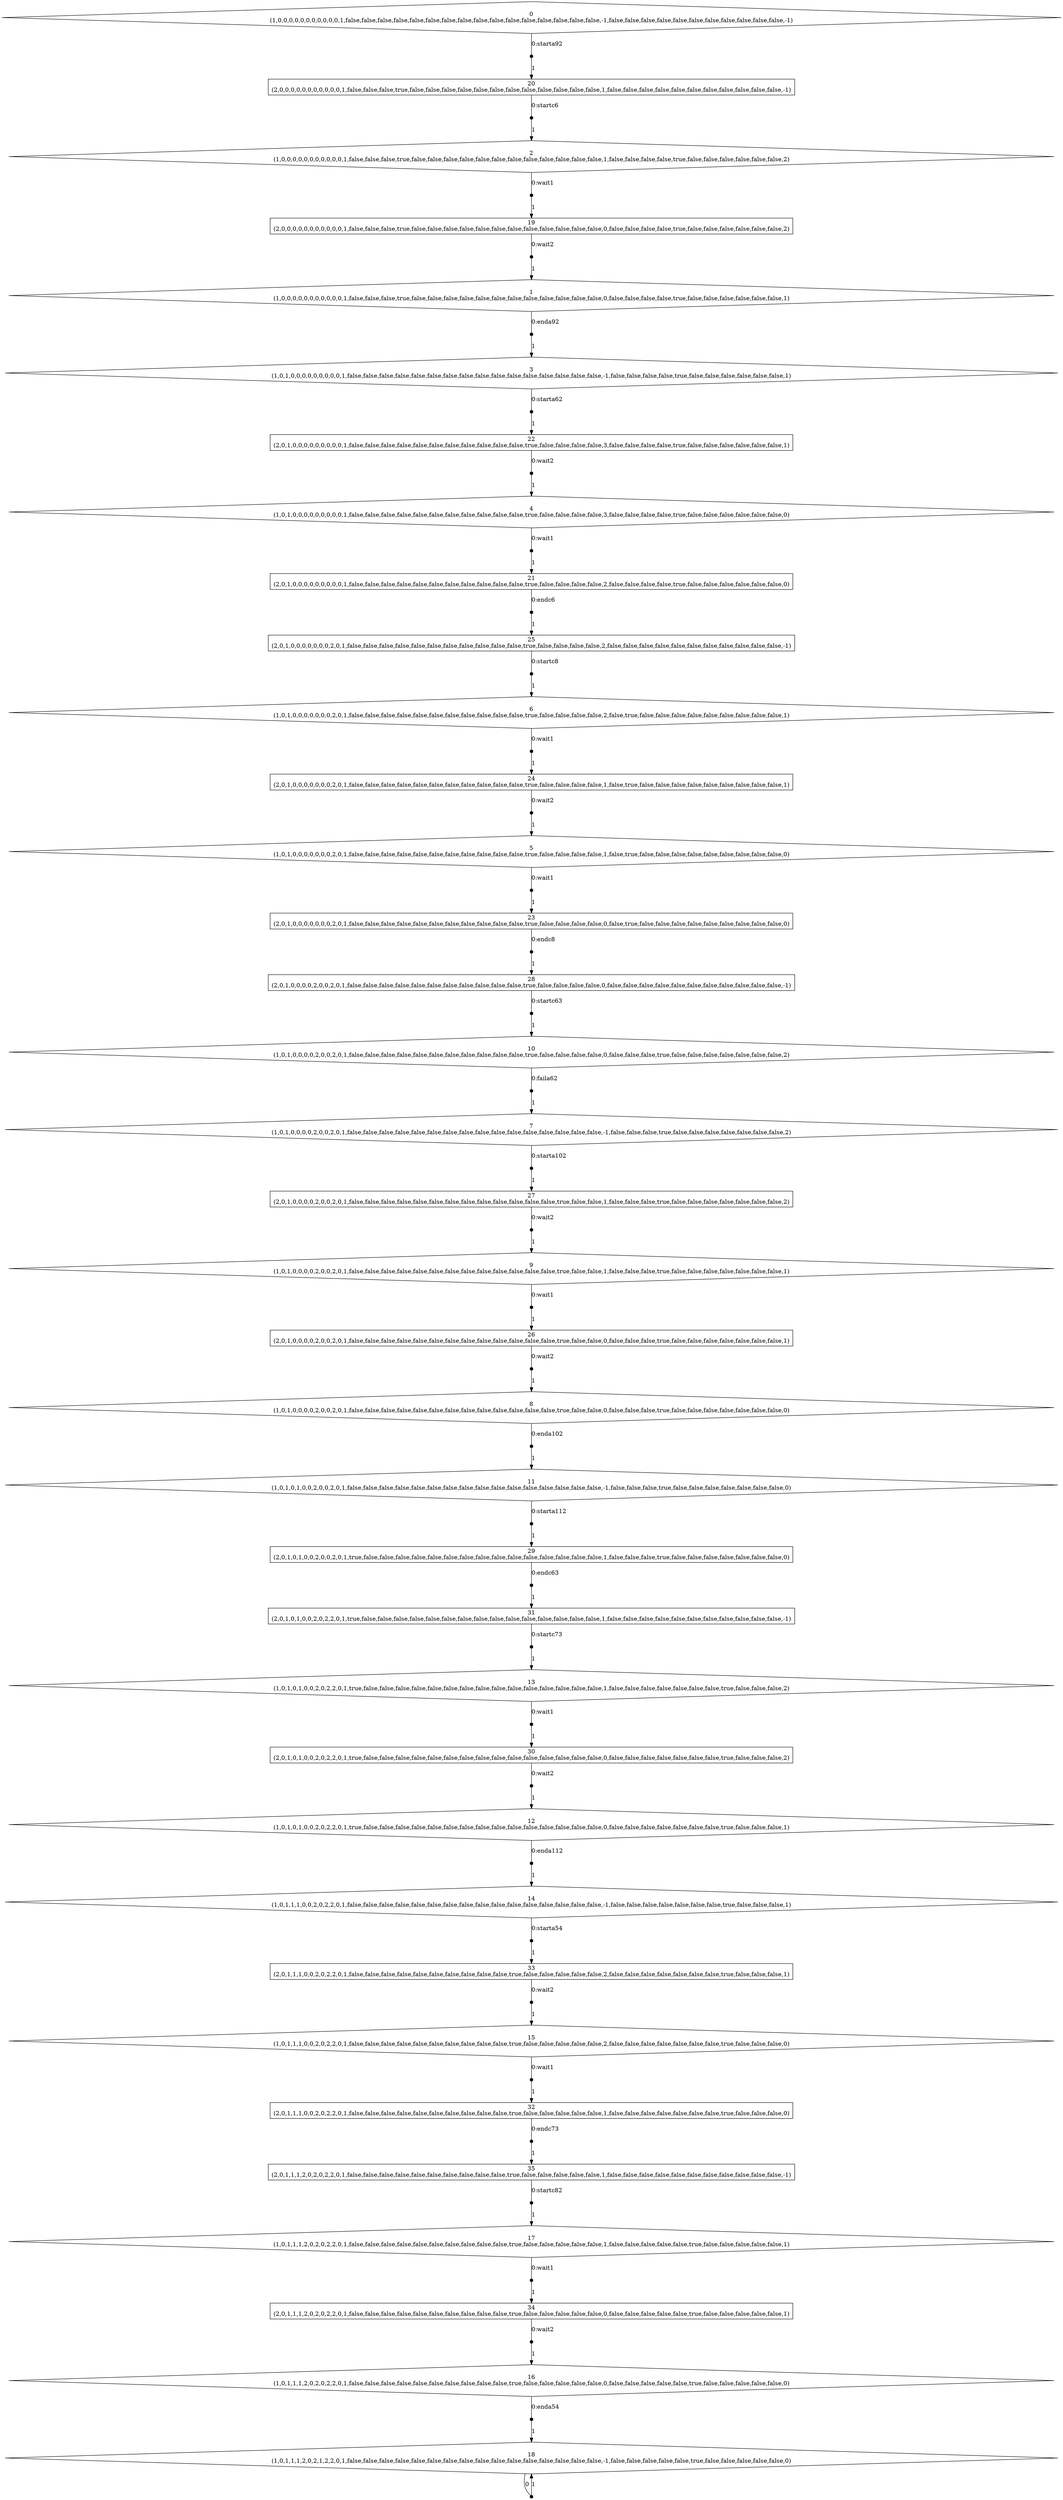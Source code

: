 digraph SMG {
node [label="",shape="box"];
0 [label="0\n(1,0,0,0,0,0,0,0,0,0,0,0,1,false,false,false,false,false,false,false,false,false,false,false,false,false,false,false,false,-1,false,false,false,false,false,false,false,false,false,false,false,-1)",shape="diamond"];
0 -> n0_0  [label="0:starta92",arrowhead="none"];
n0_0 [ shape=point,width=0.1,height=0.1,label="" ];
n0_0 -> 20  [label="1"];
1 [label="1\n(1,0,0,0,0,0,0,0,0,0,0,0,1,false,false,false,true,false,false,false,false,false,false,false,false,false,false,false,false,0,false,false,false,false,true,false,false,false,false,false,false,1)",shape="diamond"];
1 -> n1_0  [label="0:enda92",arrowhead="none"];
n1_0 [ shape=point,width=0.1,height=0.1,label="" ];
n1_0 -> 3  [label="1"];
2 [label="2\n(1,0,0,0,0,0,0,0,0,0,0,0,1,false,false,false,true,false,false,false,false,false,false,false,false,false,false,false,false,1,false,false,false,false,true,false,false,false,false,false,false,2)",shape="diamond"];
2 -> n2_0  [label="0:wait1",arrowhead="none"];
n2_0 [ shape=point,width=0.1,height=0.1,label="" ];
n2_0 -> 19  [label="1"];
3 [label="3\n(1,0,1,0,0,0,0,0,0,0,0,0,1,false,false,false,false,false,false,false,false,false,false,false,false,false,false,false,false,-1,false,false,false,false,true,false,false,false,false,false,false,1)",shape="diamond"];
3 -> n3_0  [label="0:starta62",arrowhead="none"];
n3_0 [ shape=point,width=0.1,height=0.1,label="" ];
n3_0 -> 22  [label="1"];
4 [label="4\n(1,0,1,0,0,0,0,0,0,0,0,0,1,false,false,false,false,false,false,false,false,false,false,false,true,false,false,false,false,3,false,false,false,false,true,false,false,false,false,false,false,0)",shape="diamond"];
4 -> n4_0  [label="0:wait1",arrowhead="none"];
n4_0 [ shape=point,width=0.1,height=0.1,label="" ];
n4_0 -> 21  [label="1"];
5 [label="5\n(1,0,1,0,0,0,0,0,0,0,2,0,1,false,false,false,false,false,false,false,false,false,false,false,true,false,false,false,false,1,false,true,false,false,false,false,false,false,false,false,false,0)",shape="diamond"];
5 -> n5_0  [label="0:wait1",arrowhead="none"];
n5_0 [ shape=point,width=0.1,height=0.1,label="" ];
n5_0 -> 23  [label="1"];
6 [label="6\n(1,0,1,0,0,0,0,0,0,0,2,0,1,false,false,false,false,false,false,false,false,false,false,false,true,false,false,false,false,2,false,true,false,false,false,false,false,false,false,false,false,1)",shape="diamond"];
6 -> n6_0  [label="0:wait1",arrowhead="none"];
n6_0 [ shape=point,width=0.1,height=0.1,label="" ];
n6_0 -> 24  [label="1"];
7 [label="7\n(1,0,1,0,0,0,0,2,0,0,2,0,1,false,false,false,false,false,false,false,false,false,false,false,false,false,false,false,false,-1,false,false,false,true,false,false,false,false,false,false,false,2)",shape="diamond"];
7 -> n7_0  [label="0:starta102",arrowhead="none"];
n7_0 [ shape=point,width=0.1,height=0.1,label="" ];
n7_0 -> 27  [label="1"];
8 [label="8\n(1,0,1,0,0,0,0,2,0,0,2,0,1,false,false,false,false,false,false,false,false,false,false,false,false,false,true,false,false,0,false,false,false,true,false,false,false,false,false,false,false,0)",shape="diamond"];
8 -> n8_0  [label="0:enda102",arrowhead="none"];
n8_0 [ shape=point,width=0.1,height=0.1,label="" ];
n8_0 -> 11  [label="1"];
9 [label="9\n(1,0,1,0,0,0,0,2,0,0,2,0,1,false,false,false,false,false,false,false,false,false,false,false,false,false,true,false,false,1,false,false,false,true,false,false,false,false,false,false,false,1)",shape="diamond"];
9 -> n9_0  [label="0:wait1",arrowhead="none"];
n9_0 [ shape=point,width=0.1,height=0.1,label="" ];
n9_0 -> 26  [label="1"];
10 [label="10\n(1,0,1,0,0,0,0,2,0,0,2,0,1,false,false,false,false,false,false,false,false,false,false,false,true,false,false,false,false,0,false,false,false,true,false,false,false,false,false,false,false,2)",shape="diamond"];
10 -> n10_0  [label="0:faila62",arrowhead="none"];
n10_0 [ shape=point,width=0.1,height=0.1,label="" ];
n10_0 -> 7  [label="1"];
11 [label="11\n(1,0,1,0,1,0,0,2,0,0,2,0,1,false,false,false,false,false,false,false,false,false,false,false,false,false,false,false,false,-1,false,false,false,true,false,false,false,false,false,false,false,0)",shape="diamond"];
11 -> n11_0  [label="0:starta112",arrowhead="none"];
n11_0 [ shape=point,width=0.1,height=0.1,label="" ];
n11_0 -> 29  [label="1"];
12 [label="12\n(1,0,1,0,1,0,0,2,0,2,2,0,1,true,false,false,false,false,false,false,false,false,false,false,false,false,false,false,false,0,false,false,false,false,false,false,false,true,false,false,false,1)",shape="diamond"];
12 -> n12_0  [label="0:enda112",arrowhead="none"];
n12_0 [ shape=point,width=0.1,height=0.1,label="" ];
n12_0 -> 14  [label="1"];
13 [label="13\n(1,0,1,0,1,0,0,2,0,2,2,0,1,true,false,false,false,false,false,false,false,false,false,false,false,false,false,false,false,1,false,false,false,false,false,false,false,true,false,false,false,2)",shape="diamond"];
13 -> n13_0  [label="0:wait1",arrowhead="none"];
n13_0 [ shape=point,width=0.1,height=0.1,label="" ];
n13_0 -> 30  [label="1"];
14 [label="14\n(1,0,1,1,1,0,0,2,0,2,2,0,1,false,false,false,false,false,false,false,false,false,false,false,false,false,false,false,false,-1,false,false,false,false,false,false,false,true,false,false,false,1)",shape="diamond"];
14 -> n14_0  [label="0:starta54",arrowhead="none"];
n14_0 [ shape=point,width=0.1,height=0.1,label="" ];
n14_0 -> 33  [label="1"];
15 [label="15\n(1,0,1,1,1,0,0,2,0,2,2,0,1,false,false,false,false,false,false,false,false,false,false,true,false,false,false,false,false,2,false,false,false,false,false,false,false,true,false,false,false,0)",shape="diamond"];
15 -> n15_0  [label="0:wait1",arrowhead="none"];
n15_0 [ shape=point,width=0.1,height=0.1,label="" ];
n15_0 -> 32  [label="1"];
16 [label="16\n(1,0,1,1,1,2,0,2,0,2,2,0,1,false,false,false,false,false,false,false,false,false,false,true,false,false,false,false,false,0,false,false,false,false,false,true,false,false,false,false,false,0)",shape="diamond"];
16 -> n16_0  [label="0:enda54",arrowhead="none"];
n16_0 [ shape=point,width=0.1,height=0.1,label="" ];
n16_0 -> 18  [label="1"];
17 [label="17\n(1,0,1,1,1,2,0,2,0,2,2,0,1,false,false,false,false,false,false,false,false,false,false,true,false,false,false,false,false,1,false,false,false,false,false,true,false,false,false,false,false,1)",shape="diamond"];
17 -> n17_0  [label="0:wait1",arrowhead="none"];
n17_0 [ shape=point,width=0.1,height=0.1,label="" ];
n17_0 -> 34  [label="1"];
18 [label="18\n(1,0,1,1,1,2,0,2,1,2,2,0,1,false,false,false,false,false,false,false,false,false,false,false,false,false,false,false,false,-1,false,false,false,false,false,true,false,false,false,false,false,0)",shape="diamond"];
18 -> n18_0  [label="0",arrowhead="none"];
n18_0 [ shape=point,width=0.1,height=0.1,label="" ];
n18_0 -> 18  [label="1"];
19 [label="19\n(2,0,0,0,0,0,0,0,0,0,0,0,1,false,false,false,true,false,false,false,false,false,false,false,false,false,false,false,false,0,false,false,false,false,true,false,false,false,false,false,false,2)"];
19 -> n19_0  [label="0:wait2",arrowhead="none"];
n19_0 [ shape=point,width=0.1,height=0.1,label="" ];
n19_0 -> 1  [label="1"];
20 [label="20\n(2,0,0,0,0,0,0,0,0,0,0,0,1,false,false,false,true,false,false,false,false,false,false,false,false,false,false,false,false,1,false,false,false,false,false,false,false,false,false,false,false,-1)"];
20 -> n20_0  [label="0:startc6",arrowhead="none"];
n20_0 [ shape=point,width=0.1,height=0.1,label="" ];
n20_0 -> 2  [label="1"];
21 [label="21\n(2,0,1,0,0,0,0,0,0,0,0,0,1,false,false,false,false,false,false,false,false,false,false,false,true,false,false,false,false,2,false,false,false,false,true,false,false,false,false,false,false,0)"];
21 -> n21_0  [label="0:endc6",arrowhead="none"];
n21_0 [ shape=point,width=0.1,height=0.1,label="" ];
n21_0 -> 25  [label="1"];
22 [label="22\n(2,0,1,0,0,0,0,0,0,0,0,0,1,false,false,false,false,false,false,false,false,false,false,false,true,false,false,false,false,3,false,false,false,false,true,false,false,false,false,false,false,1)"];
22 -> n22_0  [label="0:wait2",arrowhead="none"];
n22_0 [ shape=point,width=0.1,height=0.1,label="" ];
n22_0 -> 4  [label="1"];
23 [label="23\n(2,0,1,0,0,0,0,0,0,0,2,0,1,false,false,false,false,false,false,false,false,false,false,false,true,false,false,false,false,0,false,true,false,false,false,false,false,false,false,false,false,0)"];
23 -> n23_0  [label="0:endc8",arrowhead="none"];
n23_0 [ shape=point,width=0.1,height=0.1,label="" ];
n23_0 -> 28  [label="1"];
24 [label="24\n(2,0,1,0,0,0,0,0,0,0,2,0,1,false,false,false,false,false,false,false,false,false,false,false,true,false,false,false,false,1,false,true,false,false,false,false,false,false,false,false,false,1)"];
24 -> n24_0  [label="0:wait2",arrowhead="none"];
n24_0 [ shape=point,width=0.1,height=0.1,label="" ];
n24_0 -> 5  [label="1"];
25 [label="25\n(2,0,1,0,0,0,0,0,0,0,2,0,1,false,false,false,false,false,false,false,false,false,false,false,true,false,false,false,false,2,false,false,false,false,false,false,false,false,false,false,false,-1)"];
25 -> n25_0  [label="0:startc8",arrowhead="none"];
n25_0 [ shape=point,width=0.1,height=0.1,label="" ];
n25_0 -> 6  [label="1"];
26 [label="26\n(2,0,1,0,0,0,0,2,0,0,2,0,1,false,false,false,false,false,false,false,false,false,false,false,false,false,true,false,false,0,false,false,false,true,false,false,false,false,false,false,false,1)"];
26 -> n26_0  [label="0:wait2",arrowhead="none"];
n26_0 [ shape=point,width=0.1,height=0.1,label="" ];
n26_0 -> 8  [label="1"];
27 [label="27\n(2,0,1,0,0,0,0,2,0,0,2,0,1,false,false,false,false,false,false,false,false,false,false,false,false,false,true,false,false,1,false,false,false,true,false,false,false,false,false,false,false,2)"];
27 -> n27_0  [label="0:wait2",arrowhead="none"];
n27_0 [ shape=point,width=0.1,height=0.1,label="" ];
n27_0 -> 9  [label="1"];
28 [label="28\n(2,0,1,0,0,0,0,2,0,0,2,0,1,false,false,false,false,false,false,false,false,false,false,false,true,false,false,false,false,0,false,false,false,false,false,false,false,false,false,false,false,-1)"];
28 -> n28_0  [label="0:startc63",arrowhead="none"];
n28_0 [ shape=point,width=0.1,height=0.1,label="" ];
n28_0 -> 10  [label="1"];
29 [label="29\n(2,0,1,0,1,0,0,2,0,0,2,0,1,true,false,false,false,false,false,false,false,false,false,false,false,false,false,false,false,1,false,false,false,true,false,false,false,false,false,false,false,0)"];
29 -> n29_0  [label="0:endc63",arrowhead="none"];
n29_0 [ shape=point,width=0.1,height=0.1,label="" ];
n29_0 -> 31  [label="1"];
30 [label="30\n(2,0,1,0,1,0,0,2,0,2,2,0,1,true,false,false,false,false,false,false,false,false,false,false,false,false,false,false,false,0,false,false,false,false,false,false,false,true,false,false,false,2)"];
30 -> n30_0  [label="0:wait2",arrowhead="none"];
n30_0 [ shape=point,width=0.1,height=0.1,label="" ];
n30_0 -> 12  [label="1"];
31 [label="31\n(2,0,1,0,1,0,0,2,0,2,2,0,1,true,false,false,false,false,false,false,false,false,false,false,false,false,false,false,false,1,false,false,false,false,false,false,false,false,false,false,false,-1)"];
31 -> n31_0  [label="0:startc73",arrowhead="none"];
n31_0 [ shape=point,width=0.1,height=0.1,label="" ];
n31_0 -> 13  [label="1"];
32 [label="32\n(2,0,1,1,1,0,0,2,0,2,2,0,1,false,false,false,false,false,false,false,false,false,false,true,false,false,false,false,false,1,false,false,false,false,false,false,false,true,false,false,false,0)"];
32 -> n32_0  [label="0:endc73",arrowhead="none"];
n32_0 [ shape=point,width=0.1,height=0.1,label="" ];
n32_0 -> 35  [label="1"];
33 [label="33\n(2,0,1,1,1,0,0,2,0,2,2,0,1,false,false,false,false,false,false,false,false,false,false,true,false,false,false,false,false,2,false,false,false,false,false,false,false,true,false,false,false,1)"];
33 -> n33_0  [label="0:wait2",arrowhead="none"];
n33_0 [ shape=point,width=0.1,height=0.1,label="" ];
n33_0 -> 15  [label="1"];
34 [label="34\n(2,0,1,1,1,2,0,2,0,2,2,0,1,false,false,false,false,false,false,false,false,false,false,true,false,false,false,false,false,0,false,false,false,false,false,true,false,false,false,false,false,1)"];
34 -> n34_0  [label="0:wait2",arrowhead="none"];
n34_0 [ shape=point,width=0.1,height=0.1,label="" ];
n34_0 -> 16  [label="1"];
35 [label="35\n(2,0,1,1,1,2,0,2,0,2,2,0,1,false,false,false,false,false,false,false,false,false,false,true,false,false,false,false,false,1,false,false,false,false,false,false,false,false,false,false,false,-1)"];
35 -> n35_0  [label="0:startc82",arrowhead="none"];
n35_0 [ shape=point,width=0.1,height=0.1,label="" ];
n35_0 -> 17  [label="1"];
}
